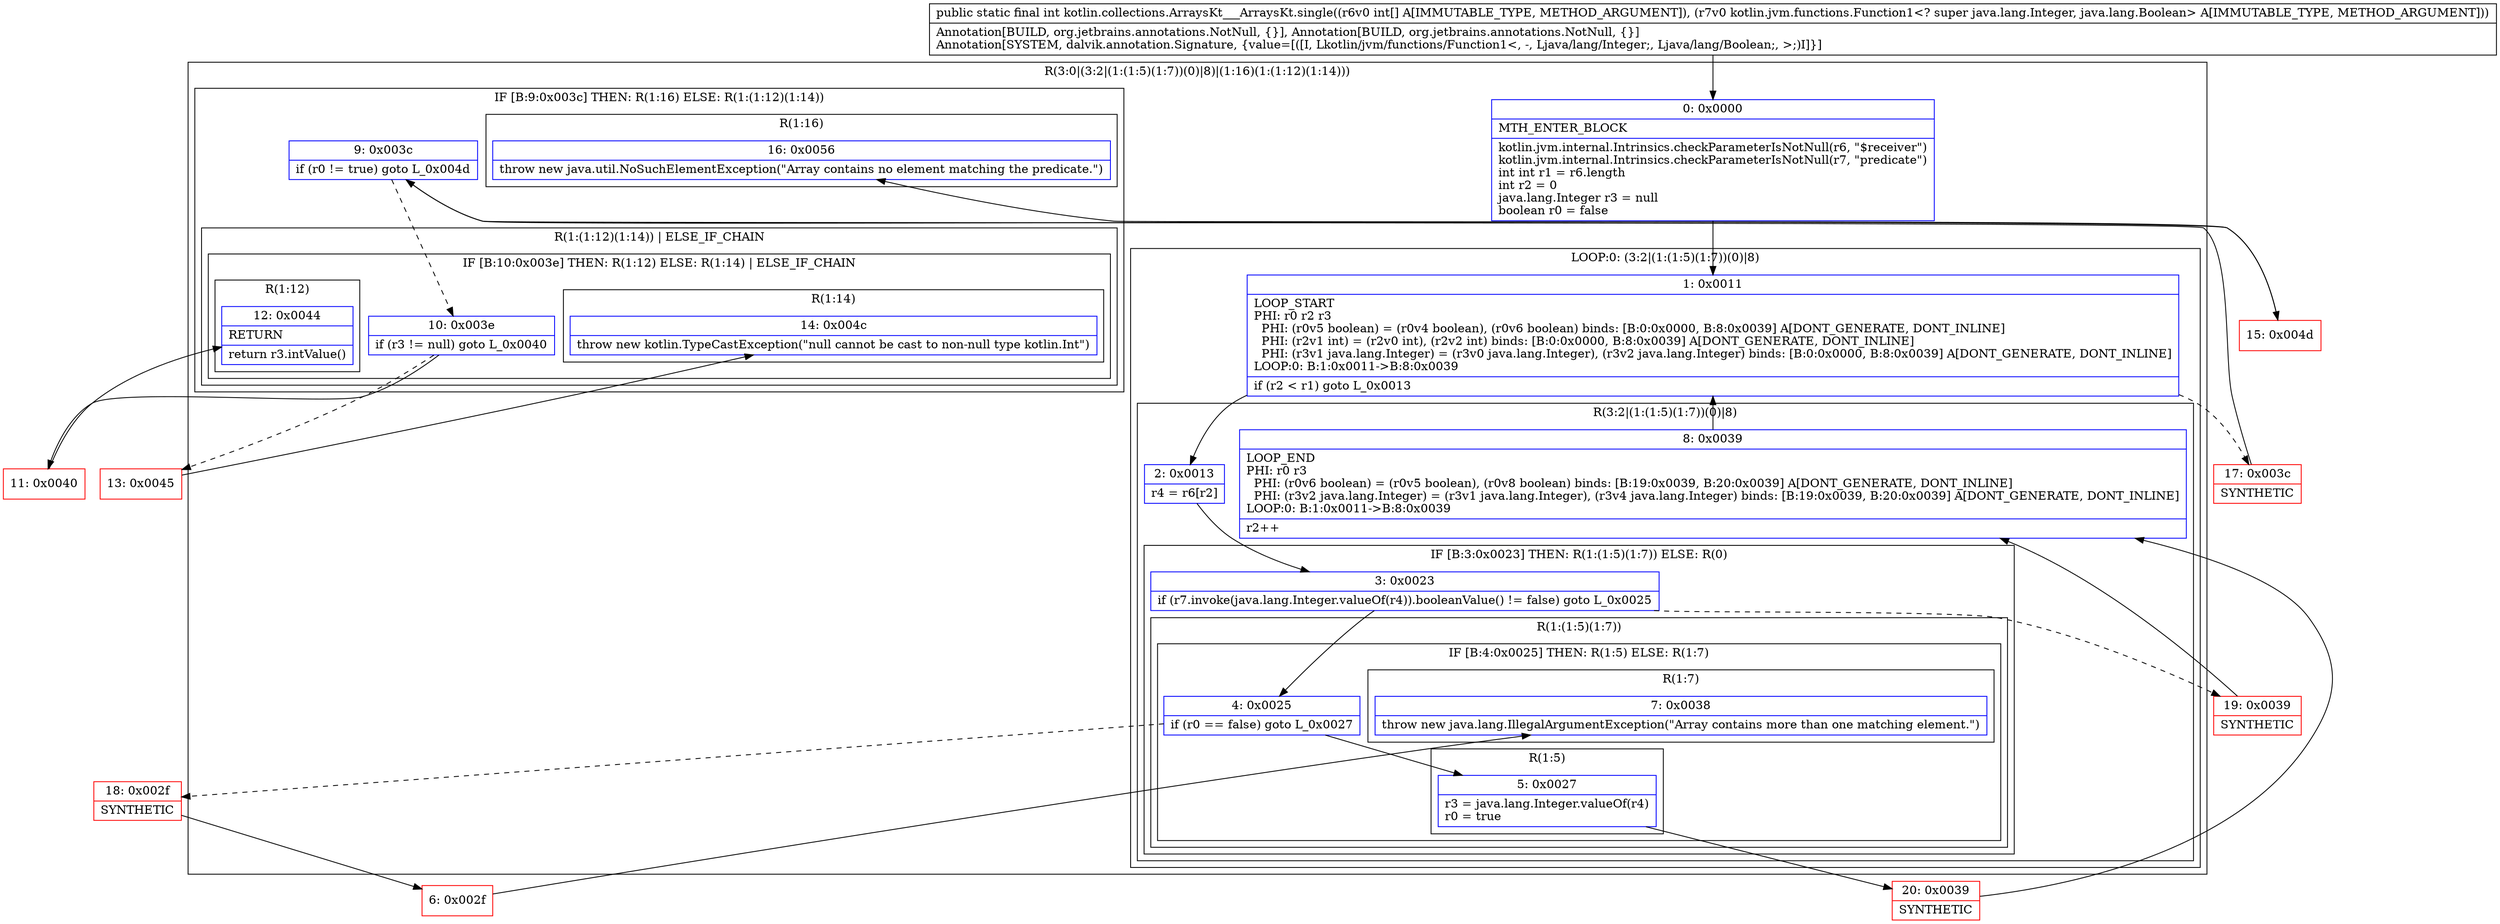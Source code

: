 digraph "CFG forkotlin.collections.ArraysKt___ArraysKt.single([ILkotlin\/jvm\/functions\/Function1;)I" {
subgraph cluster_Region_1671172101 {
label = "R(3:0|(3:2|(1:(1:5)(1:7))(0)|8)|(1:16)(1:(1:12)(1:14)))";
node [shape=record,color=blue];
Node_0 [shape=record,label="{0\:\ 0x0000|MTH_ENTER_BLOCK\l|kotlin.jvm.internal.Intrinsics.checkParameterIsNotNull(r6, \"$receiver\")\lkotlin.jvm.internal.Intrinsics.checkParameterIsNotNull(r7, \"predicate\")\lint int r1 = r6.length\lint r2 = 0\ljava.lang.Integer r3 = null\lboolean r0 = false\l}"];
subgraph cluster_LoopRegion_1762191403 {
label = "LOOP:0: (3:2|(1:(1:5)(1:7))(0)|8)";
node [shape=record,color=blue];
Node_1 [shape=record,label="{1\:\ 0x0011|LOOP_START\lPHI: r0 r2 r3 \l  PHI: (r0v5 boolean) = (r0v4 boolean), (r0v6 boolean) binds: [B:0:0x0000, B:8:0x0039] A[DONT_GENERATE, DONT_INLINE]\l  PHI: (r2v1 int) = (r2v0 int), (r2v2 int) binds: [B:0:0x0000, B:8:0x0039] A[DONT_GENERATE, DONT_INLINE]\l  PHI: (r3v1 java.lang.Integer) = (r3v0 java.lang.Integer), (r3v2 java.lang.Integer) binds: [B:0:0x0000, B:8:0x0039] A[DONT_GENERATE, DONT_INLINE]\lLOOP:0: B:1:0x0011\-\>B:8:0x0039\l|if (r2 \< r1) goto L_0x0013\l}"];
subgraph cluster_Region_1539977401 {
label = "R(3:2|(1:(1:5)(1:7))(0)|8)";
node [shape=record,color=blue];
Node_2 [shape=record,label="{2\:\ 0x0013|r4 = r6[r2]\l}"];
subgraph cluster_IfRegion_551307213 {
label = "IF [B:3:0x0023] THEN: R(1:(1:5)(1:7)) ELSE: R(0)";
node [shape=record,color=blue];
Node_3 [shape=record,label="{3\:\ 0x0023|if (r7.invoke(java.lang.Integer.valueOf(r4)).booleanValue() != false) goto L_0x0025\l}"];
subgraph cluster_Region_437488520 {
label = "R(1:(1:5)(1:7))";
node [shape=record,color=blue];
subgraph cluster_IfRegion_161319881 {
label = "IF [B:4:0x0025] THEN: R(1:5) ELSE: R(1:7)";
node [shape=record,color=blue];
Node_4 [shape=record,label="{4\:\ 0x0025|if (r0 == false) goto L_0x0027\l}"];
subgraph cluster_Region_1831768186 {
label = "R(1:5)";
node [shape=record,color=blue];
Node_5 [shape=record,label="{5\:\ 0x0027|r3 = java.lang.Integer.valueOf(r4)\lr0 = true\l}"];
}
subgraph cluster_Region_1249273449 {
label = "R(1:7)";
node [shape=record,color=blue];
Node_7 [shape=record,label="{7\:\ 0x0038|throw new java.lang.IllegalArgumentException(\"Array contains more than one matching element.\")\l}"];
}
}
}
subgraph cluster_Region_1678874300 {
label = "R(0)";
node [shape=record,color=blue];
}
}
Node_8 [shape=record,label="{8\:\ 0x0039|LOOP_END\lPHI: r0 r3 \l  PHI: (r0v6 boolean) = (r0v5 boolean), (r0v8 boolean) binds: [B:19:0x0039, B:20:0x0039] A[DONT_GENERATE, DONT_INLINE]\l  PHI: (r3v2 java.lang.Integer) = (r3v1 java.lang.Integer), (r3v4 java.lang.Integer) binds: [B:19:0x0039, B:20:0x0039] A[DONT_GENERATE, DONT_INLINE]\lLOOP:0: B:1:0x0011\-\>B:8:0x0039\l|r2++\l}"];
}
}
subgraph cluster_IfRegion_271153088 {
label = "IF [B:9:0x003c] THEN: R(1:16) ELSE: R(1:(1:12)(1:14))";
node [shape=record,color=blue];
Node_9 [shape=record,label="{9\:\ 0x003c|if (r0 != true) goto L_0x004d\l}"];
subgraph cluster_Region_649156572 {
label = "R(1:16)";
node [shape=record,color=blue];
Node_16 [shape=record,label="{16\:\ 0x0056|throw new java.util.NoSuchElementException(\"Array contains no element matching the predicate.\")\l}"];
}
subgraph cluster_Region_544790345 {
label = "R(1:(1:12)(1:14)) | ELSE_IF_CHAIN\l";
node [shape=record,color=blue];
subgraph cluster_IfRegion_13048022 {
label = "IF [B:10:0x003e] THEN: R(1:12) ELSE: R(1:14) | ELSE_IF_CHAIN\l";
node [shape=record,color=blue];
Node_10 [shape=record,label="{10\:\ 0x003e|if (r3 != null) goto L_0x0040\l}"];
subgraph cluster_Region_64498931 {
label = "R(1:12)";
node [shape=record,color=blue];
Node_12 [shape=record,label="{12\:\ 0x0044|RETURN\l|return r3.intValue()\l}"];
}
subgraph cluster_Region_1506060289 {
label = "R(1:14)";
node [shape=record,color=blue];
Node_14 [shape=record,label="{14\:\ 0x004c|throw new kotlin.TypeCastException(\"null cannot be cast to non\-null type kotlin.Int\")\l}"];
}
}
}
}
}
Node_6 [shape=record,color=red,label="{6\:\ 0x002f}"];
Node_11 [shape=record,color=red,label="{11\:\ 0x0040}"];
Node_13 [shape=record,color=red,label="{13\:\ 0x0045}"];
Node_15 [shape=record,color=red,label="{15\:\ 0x004d}"];
Node_17 [shape=record,color=red,label="{17\:\ 0x003c|SYNTHETIC\l}"];
Node_18 [shape=record,color=red,label="{18\:\ 0x002f|SYNTHETIC\l}"];
Node_19 [shape=record,color=red,label="{19\:\ 0x0039|SYNTHETIC\l}"];
Node_20 [shape=record,color=red,label="{20\:\ 0x0039|SYNTHETIC\l}"];
MethodNode[shape=record,label="{public static final int kotlin.collections.ArraysKt___ArraysKt.single((r6v0 int[] A[IMMUTABLE_TYPE, METHOD_ARGUMENT]), (r7v0 kotlin.jvm.functions.Function1\<? super java.lang.Integer, java.lang.Boolean\> A[IMMUTABLE_TYPE, METHOD_ARGUMENT]))  | Annotation[BUILD, org.jetbrains.annotations.NotNull, \{\}], Annotation[BUILD, org.jetbrains.annotations.NotNull, \{\}]\lAnnotation[SYSTEM, dalvik.annotation.Signature, \{value=[([I, Lkotlin\/jvm\/functions\/Function1\<, \-, Ljava\/lang\/Integer;, Ljava\/lang\/Boolean;, \>;)I]\}]\l}"];
MethodNode -> Node_0;
Node_0 -> Node_1;
Node_1 -> Node_2;
Node_1 -> Node_17[style=dashed];
Node_2 -> Node_3;
Node_3 -> Node_4;
Node_3 -> Node_19[style=dashed];
Node_4 -> Node_5;
Node_4 -> Node_18[style=dashed];
Node_5 -> Node_20;
Node_8 -> Node_1;
Node_9 -> Node_10[style=dashed];
Node_9 -> Node_15;
Node_10 -> Node_11;
Node_10 -> Node_13[style=dashed];
Node_6 -> Node_7;
Node_11 -> Node_12;
Node_13 -> Node_14;
Node_15 -> Node_16;
Node_17 -> Node_9;
Node_18 -> Node_6;
Node_19 -> Node_8;
Node_20 -> Node_8;
}


